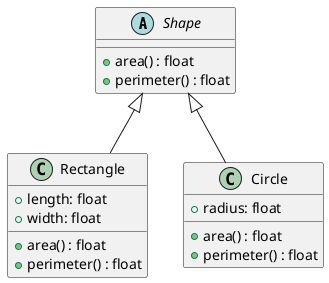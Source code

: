@startuml shapes
abstract class Shape {
    + area() : float
    + perimeter() : float
}

class Rectangle {
    + length: float
    + width: float
    + area() : float
    + perimeter() : float
}

class Circle {
    + radius: float
    + area() : float
    + perimeter() : float
}

Shape <|-- Rectangle
Shape <|-- Circle
@enduml
